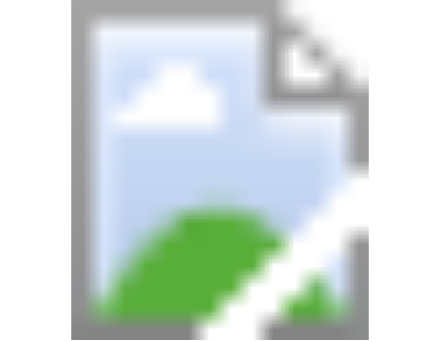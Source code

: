 <mxfile version="21.7.2" type="github">
  <diagram name="Page-1" id="8HDvYUbp9abkSZeEV8SH">
    <mxGraphModel dx="1200" dy="717" grid="1" gridSize="10" guides="1" tooltips="1" connect="1" arrows="1" fold="1" page="1" pageScale="1" pageWidth="850" pageHeight="1100" math="0" shadow="0">
      <root>
        <mxCell id="0" />
        <mxCell id="1" parent="0" />
        <mxCell id="uLjpiKEUAWGR_D7GjgJN-1" value="" style="shape=image;verticalLabelPosition=bottom;verticalAlign=top;imageAspect=1;image=https://raw.githubusercontent.com/GovA11y/.github/main/assets/logos/transparent/full.svg" vertex="1" parent="1">
          <mxGeometry x="315" y="10" width="220" height="170" as="geometry" />
        </mxCell>
      </root>
    </mxGraphModel>
  </diagram>
</mxfile>
